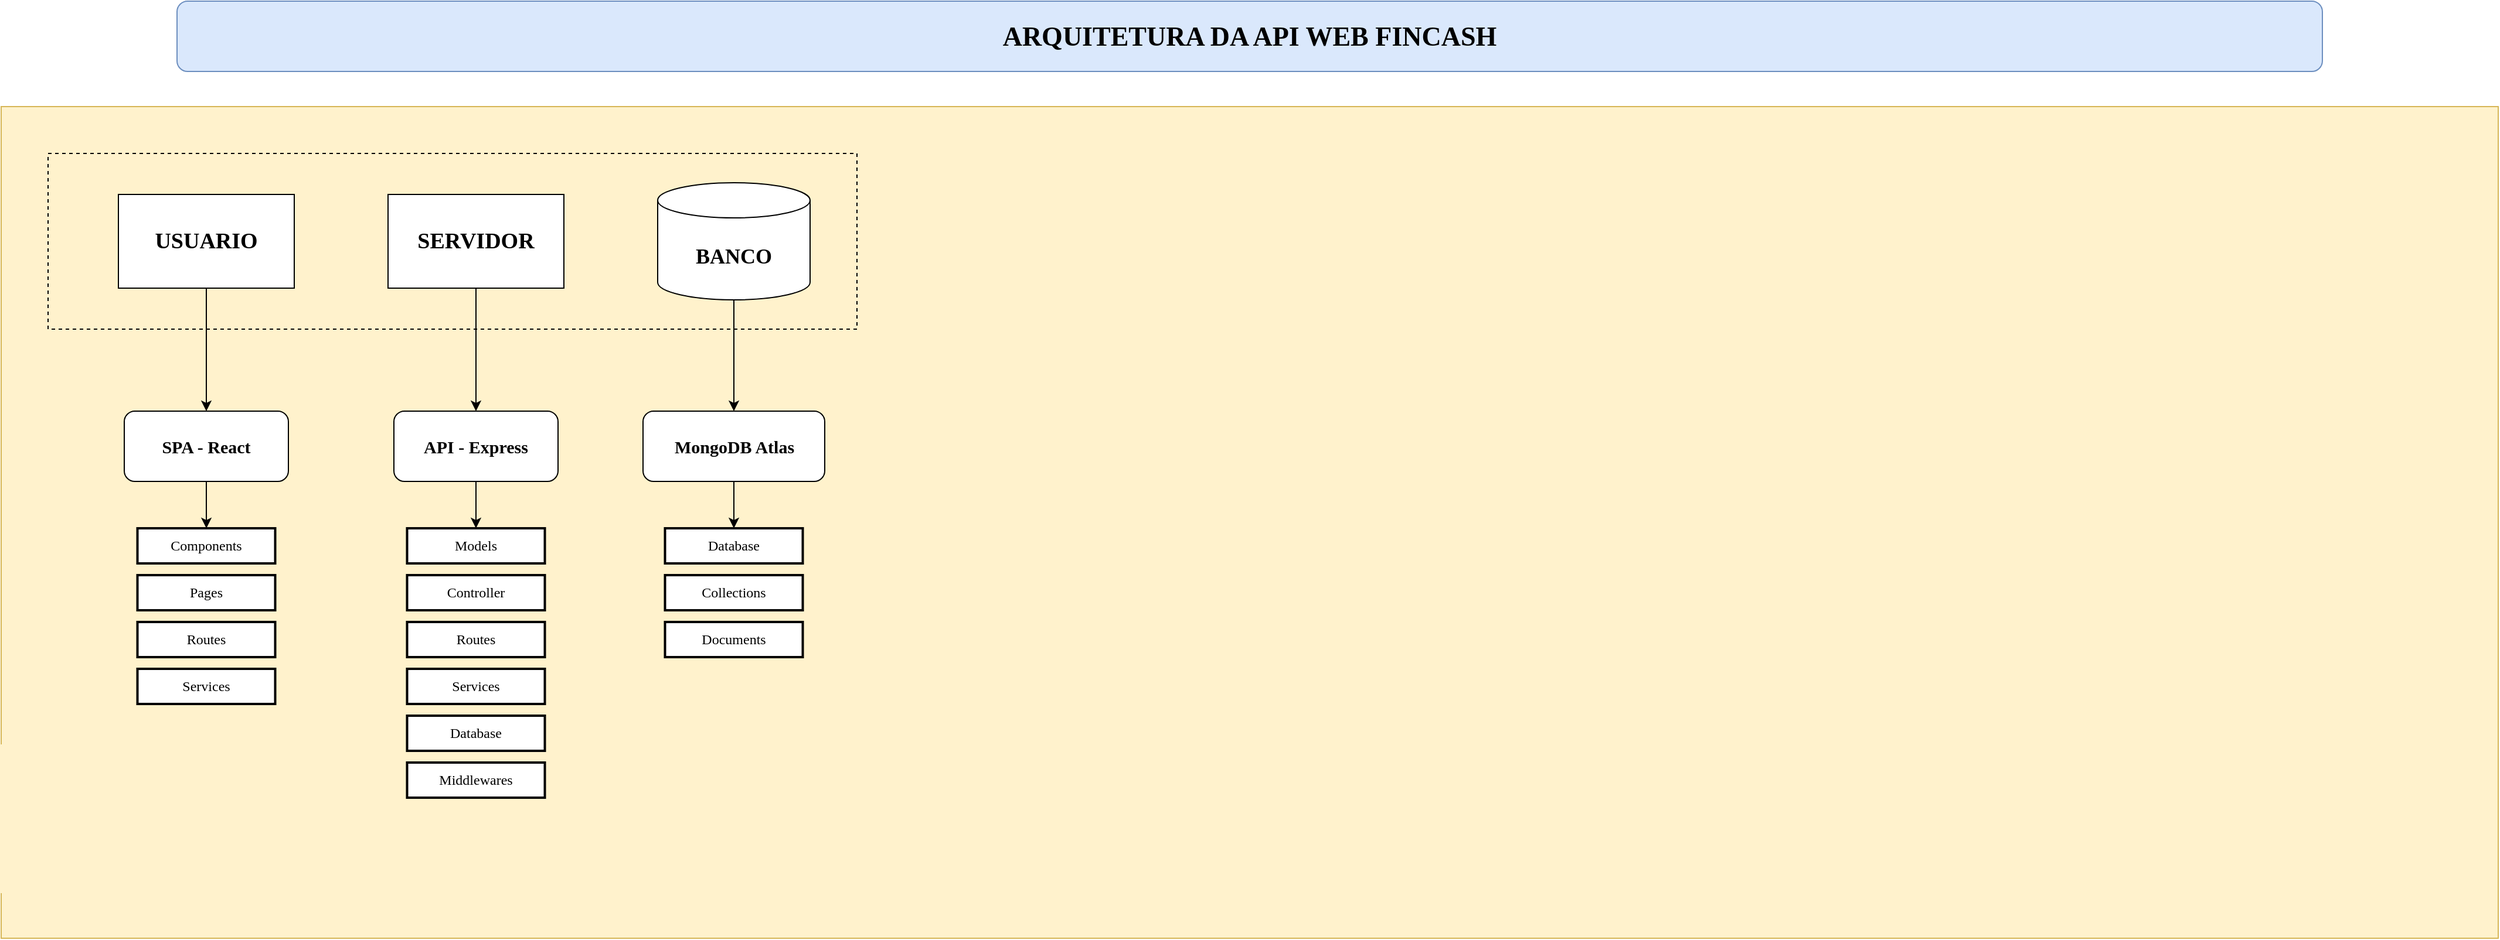 <mxfile version="23.1.4" type="github">
  <diagram name="Page-1" id="e56a1550-8fbb-45ad-956c-1786394a9013">
    <mxGraphModel dx="923" dy="1292" grid="1" gridSize="10" guides="1" tooltips="1" connect="1" arrows="1" fold="1" page="1" pageScale="1" pageWidth="1100" pageHeight="850" background="none" math="0" shadow="0">
      <root>
        <mxCell id="0" />
        <mxCell id="1" parent="0" />
        <mxCell id="JSRTjQ1aCW7A50pTSabB-22" value="" style="rounded=0;whiteSpace=wrap;html=1;fillColor=#fff2cc;strokeColor=#d6b656;movable=0;resizable=0;rotatable=0;deletable=0;editable=0;locked=1;connectable=0;" vertex="1" parent="1">
          <mxGeometry x="20" y="120" width="2130" height="710" as="geometry" />
        </mxCell>
        <mxCell id="JSRTjQ1aCW7A50pTSabB-33" value="" style="rounded=0;whiteSpace=wrap;html=1;shadow=0;glass=0;strokeColor=default;align=center;verticalAlign=middle;fontFamily=Helvetica;fontSize=12;fontColor=default;fillColor=none;gradientColor=none;dashed=1;movable=0;resizable=0;rotatable=0;deletable=0;editable=0;locked=1;connectable=0;" vertex="1" parent="1">
          <mxGeometry x="60" y="160" width="690" height="150" as="geometry" />
        </mxCell>
        <mxCell id="JSRTjQ1aCW7A50pTSabB-4" value="&lt;font size=&quot;1&quot; face=&quot;Verdana&quot;&gt;&lt;b style=&quot;font-size: 23px;&quot;&gt;ARQUITETURA DA API WEB FINCASH&lt;/b&gt;&lt;/font&gt;" style="rounded=1;whiteSpace=wrap;html=1;fillColor=#dae8fc;strokeColor=#6c8ebf;" vertex="1" parent="1">
          <mxGeometry x="170" y="30" width="1830" height="60" as="geometry" />
        </mxCell>
        <mxCell id="JSRTjQ1aCW7A50pTSabB-6" style="edgeStyle=orthogonalEdgeStyle;rounded=0;orthogonalLoop=1;jettySize=auto;html=1;exitX=0.5;exitY=1;exitDx=0;exitDy=0;" edge="1" parent="1" source="JSRTjQ1aCW7A50pTSabB-4" target="JSRTjQ1aCW7A50pTSabB-4">
          <mxGeometry relative="1" as="geometry" />
        </mxCell>
        <mxCell id="JSRTjQ1aCW7A50pTSabB-37" style="edgeStyle=orthogonalEdgeStyle;rounded=0;orthogonalLoop=1;jettySize=auto;html=1;fontFamily=Verdana;fontSize=12;fontColor=default;" edge="1" parent="1" source="JSRTjQ1aCW7A50pTSabB-29" target="JSRTjQ1aCW7A50pTSabB-35">
          <mxGeometry relative="1" as="geometry" />
        </mxCell>
        <mxCell id="JSRTjQ1aCW7A50pTSabB-29" value="&lt;b&gt;&lt;font style=&quot;font-size: 19px;&quot; face=&quot;Verdana&quot;&gt;USUARIO&lt;/font&gt;&lt;/b&gt;" style="rounded=0;whiteSpace=wrap;html=1;gradientColor=none;glass=0;shadow=0;strokeColor=default;" vertex="1" parent="1">
          <mxGeometry x="120" y="195" width="150" height="80" as="geometry" />
        </mxCell>
        <mxCell id="JSRTjQ1aCW7A50pTSabB-40" style="edgeStyle=orthogonalEdgeStyle;rounded=0;orthogonalLoop=1;jettySize=auto;html=1;fontFamily=Verdana;fontSize=12;fontColor=default;" edge="1" parent="1" source="JSRTjQ1aCW7A50pTSabB-30" target="JSRTjQ1aCW7A50pTSabB-39">
          <mxGeometry relative="1" as="geometry" />
        </mxCell>
        <mxCell id="JSRTjQ1aCW7A50pTSabB-30" value="&lt;font face=&quot;Verdana&quot;&gt;&lt;span style=&quot;font-size: 19px;&quot;&gt;&lt;b&gt;SERVIDOR&lt;br&gt;&lt;/b&gt;&lt;/span&gt;&lt;/font&gt;" style="rounded=0;whiteSpace=wrap;html=1;gradientColor=none;glass=0;shadow=0;strokeColor=default;" vertex="1" parent="1">
          <mxGeometry x="350" y="195" width="150" height="80" as="geometry" />
        </mxCell>
        <mxCell id="JSRTjQ1aCW7A50pTSabB-43" value="" style="edgeStyle=orthogonalEdgeStyle;rounded=0;orthogonalLoop=1;jettySize=auto;html=1;fontFamily=Verdana;fontSize=12;fontColor=default;" edge="1" parent="1" source="JSRTjQ1aCW7A50pTSabB-32" target="JSRTjQ1aCW7A50pTSabB-38">
          <mxGeometry relative="1" as="geometry" />
        </mxCell>
        <mxCell id="JSRTjQ1aCW7A50pTSabB-32" value="&lt;font style=&quot;font-size: 18px;&quot;&gt;&lt;b&gt;BANCO&lt;/b&gt;&lt;/font&gt;" style="shape=cylinder3;whiteSpace=wrap;html=1;boundedLbl=1;backgroundOutline=1;size=15;rounded=0;shadow=0;glass=0;strokeColor=default;align=center;verticalAlign=middle;fontFamily=Verdana;fontSize=12;fontColor=default;fillColor=default;gradientColor=none;" vertex="1" parent="1">
          <mxGeometry x="580" y="185" width="130" height="100" as="geometry" />
        </mxCell>
        <mxCell id="JSRTjQ1aCW7A50pTSabB-46" value="" style="edgeStyle=orthogonalEdgeStyle;rounded=0;orthogonalLoop=1;jettySize=auto;html=1;fontFamily=Verdana;fontSize=12;fontColor=default;" edge="1" parent="1" source="JSRTjQ1aCW7A50pTSabB-35" target="JSRTjQ1aCW7A50pTSabB-45">
          <mxGeometry relative="1" as="geometry" />
        </mxCell>
        <mxCell id="JSRTjQ1aCW7A50pTSabB-35" value="SPA - React" style="rounded=1;whiteSpace=wrap;html=1;shadow=0;glass=0;strokeColor=default;align=center;verticalAlign=middle;fontFamily=Verdana;fontSize=15;fontColor=default;fillColor=default;gradientColor=none;fontStyle=1" vertex="1" parent="1">
          <mxGeometry x="125" y="380" width="140" height="60" as="geometry" />
        </mxCell>
        <mxCell id="JSRTjQ1aCW7A50pTSabB-64" style="edgeStyle=orthogonalEdgeStyle;rounded=0;orthogonalLoop=1;jettySize=auto;html=1;entryX=0.5;entryY=0;entryDx=0;entryDy=0;fontFamily=Verdana;fontSize=12;fontColor=default;" edge="1" parent="1" source="JSRTjQ1aCW7A50pTSabB-38" target="JSRTjQ1aCW7A50pTSabB-54">
          <mxGeometry relative="1" as="geometry" />
        </mxCell>
        <mxCell id="JSRTjQ1aCW7A50pTSabB-38" value="MongoDB Atlas" style="rounded=1;whiteSpace=wrap;html=1;shadow=0;glass=0;strokeColor=default;align=center;verticalAlign=middle;fontFamily=Verdana;fontSize=15;fontColor=default;fillColor=default;gradientColor=none;fontStyle=1" vertex="1" parent="1">
          <mxGeometry x="567.5" y="380" width="155" height="60" as="geometry" />
        </mxCell>
        <mxCell id="JSRTjQ1aCW7A50pTSabB-61" style="edgeStyle=orthogonalEdgeStyle;rounded=0;orthogonalLoop=1;jettySize=auto;html=1;entryX=0.5;entryY=0;entryDx=0;entryDy=0;fontFamily=Verdana;fontSize=12;fontColor=default;" edge="1" parent="1" source="JSRTjQ1aCW7A50pTSabB-39" target="JSRTjQ1aCW7A50pTSabB-50">
          <mxGeometry relative="1" as="geometry" />
        </mxCell>
        <mxCell id="JSRTjQ1aCW7A50pTSabB-39" value="API - Express" style="rounded=1;whiteSpace=wrap;html=1;shadow=0;glass=0;strokeColor=default;align=center;verticalAlign=middle;fontFamily=Verdana;fontSize=15;fontColor=default;fillColor=default;gradientColor=none;fontStyle=1" vertex="1" parent="1">
          <mxGeometry x="355" y="380" width="140" height="60" as="geometry" />
        </mxCell>
        <mxCell id="JSRTjQ1aCW7A50pTSabB-45" value="Components" style="rounded=0;whiteSpace=wrap;html=1;shadow=0;glass=0;strokeColor=default;align=center;verticalAlign=middle;fontFamily=Verdana;fontSize=12;fontColor=default;fillColor=default;gradientColor=none;strokeWidth=2;" vertex="1" parent="1">
          <mxGeometry x="136.25" y="480" width="117.5" height="30" as="geometry" />
        </mxCell>
        <mxCell id="JSRTjQ1aCW7A50pTSabB-47" value="Pages" style="rounded=0;whiteSpace=wrap;html=1;shadow=0;glass=0;strokeColor=default;align=center;verticalAlign=middle;fontFamily=Verdana;fontSize=12;fontColor=default;fillColor=default;gradientColor=none;strokeWidth=2;" vertex="1" parent="1">
          <mxGeometry x="136.25" y="520" width="117.5" height="30" as="geometry" />
        </mxCell>
        <mxCell id="JSRTjQ1aCW7A50pTSabB-48" value="Routes" style="rounded=0;whiteSpace=wrap;html=1;shadow=0;glass=0;strokeColor=default;align=center;verticalAlign=middle;fontFamily=Verdana;fontSize=12;fontColor=default;fillColor=default;gradientColor=none;strokeWidth=2;" vertex="1" parent="1">
          <mxGeometry x="136.25" y="560" width="117.5" height="30" as="geometry" />
        </mxCell>
        <mxCell id="JSRTjQ1aCW7A50pTSabB-49" value="Services" style="rounded=0;whiteSpace=wrap;html=1;shadow=0;glass=0;strokeColor=default;align=center;verticalAlign=middle;fontFamily=Verdana;fontSize=12;fontColor=default;fillColor=default;gradientColor=none;strokeWidth=2;" vertex="1" parent="1">
          <mxGeometry x="136.25" y="600" width="117.5" height="30" as="geometry" />
        </mxCell>
        <mxCell id="JSRTjQ1aCW7A50pTSabB-50" value="Models" style="rounded=0;whiteSpace=wrap;html=1;shadow=0;glass=0;strokeColor=default;align=center;verticalAlign=middle;fontFamily=Verdana;fontSize=12;fontColor=default;fillColor=default;gradientColor=none;strokeWidth=2;" vertex="1" parent="1">
          <mxGeometry x="366.25" y="480" width="117.5" height="30" as="geometry" />
        </mxCell>
        <mxCell id="JSRTjQ1aCW7A50pTSabB-51" value="Controller" style="rounded=0;whiteSpace=wrap;html=1;shadow=0;glass=0;strokeColor=default;align=center;verticalAlign=middle;fontFamily=Verdana;fontSize=12;fontColor=default;fillColor=default;gradientColor=none;strokeWidth=2;" vertex="1" parent="1">
          <mxGeometry x="366.25" y="520" width="117.5" height="30" as="geometry" />
        </mxCell>
        <mxCell id="JSRTjQ1aCW7A50pTSabB-52" value="Routes" style="rounded=0;whiteSpace=wrap;html=1;shadow=0;glass=0;strokeColor=default;align=center;verticalAlign=middle;fontFamily=Verdana;fontSize=12;fontColor=default;fillColor=default;gradientColor=none;strokeWidth=2;" vertex="1" parent="1">
          <mxGeometry x="366.25" y="560" width="117.5" height="30" as="geometry" />
        </mxCell>
        <mxCell id="JSRTjQ1aCW7A50pTSabB-53" value="Services" style="rounded=0;whiteSpace=wrap;html=1;shadow=0;glass=0;strokeColor=default;align=center;verticalAlign=middle;fontFamily=Verdana;fontSize=12;fontColor=default;fillColor=default;gradientColor=none;strokeWidth=2;" vertex="1" parent="1">
          <mxGeometry x="366.25" y="600" width="117.5" height="30" as="geometry" />
        </mxCell>
        <mxCell id="JSRTjQ1aCW7A50pTSabB-54" value="Database" style="rounded=0;whiteSpace=wrap;html=1;shadow=0;glass=0;strokeColor=default;align=center;verticalAlign=middle;fontFamily=Verdana;fontSize=12;fontColor=default;fillColor=default;gradientColor=none;strokeWidth=2;" vertex="1" parent="1">
          <mxGeometry x="586.25" y="480" width="117.5" height="30" as="geometry" />
        </mxCell>
        <mxCell id="JSRTjQ1aCW7A50pTSabB-55" value="Collections" style="rounded=0;whiteSpace=wrap;html=1;shadow=0;glass=0;strokeColor=default;align=center;verticalAlign=middle;fontFamily=Verdana;fontSize=12;fontColor=default;fillColor=default;gradientColor=none;strokeWidth=2;" vertex="1" parent="1">
          <mxGeometry x="586.25" y="520" width="117.5" height="30" as="geometry" />
        </mxCell>
        <mxCell id="JSRTjQ1aCW7A50pTSabB-56" value="Documents" style="rounded=0;whiteSpace=wrap;html=1;shadow=0;glass=0;strokeColor=default;align=center;verticalAlign=middle;fontFamily=Verdana;fontSize=12;fontColor=default;fillColor=default;gradientColor=none;strokeWidth=2;" vertex="1" parent="1">
          <mxGeometry x="586.25" y="560" width="117.5" height="30" as="geometry" />
        </mxCell>
        <mxCell id="JSRTjQ1aCW7A50pTSabB-65" value="Database" style="rounded=0;whiteSpace=wrap;html=1;shadow=0;glass=0;strokeColor=default;align=center;verticalAlign=middle;fontFamily=Verdana;fontSize=12;fontColor=default;fillColor=default;gradientColor=none;strokeWidth=2;" vertex="1" parent="1">
          <mxGeometry x="366.25" y="640" width="117.5" height="30" as="geometry" />
        </mxCell>
        <mxCell id="JSRTjQ1aCW7A50pTSabB-66" value="Middlewares" style="rounded=0;whiteSpace=wrap;html=1;shadow=0;glass=0;strokeColor=default;align=center;verticalAlign=middle;fontFamily=Verdana;fontSize=12;fontColor=default;fillColor=default;gradientColor=none;strokeWidth=2;" vertex="1" parent="1">
          <mxGeometry x="366.25" y="680" width="117.5" height="30" as="geometry" />
        </mxCell>
      </root>
    </mxGraphModel>
  </diagram>
</mxfile>
